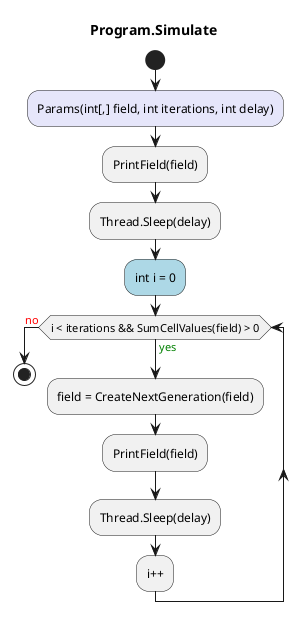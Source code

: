 @startuml Program.Simulate
title Program.Simulate
start
#Lavender:Params(int[,] field, int iterations, int delay);
:PrintField(field);
:Thread.Sleep(delay);
#LightBlue:int i = 0;
while (i < iterations && SumCellValues(field) > 0) is (<color:green>yes)
    :field = CreateNextGeneration(field);
    :PrintField(field);
    :Thread.Sleep(delay);
:i++;
endwhile (<color:red>no)
stop
@enduml
